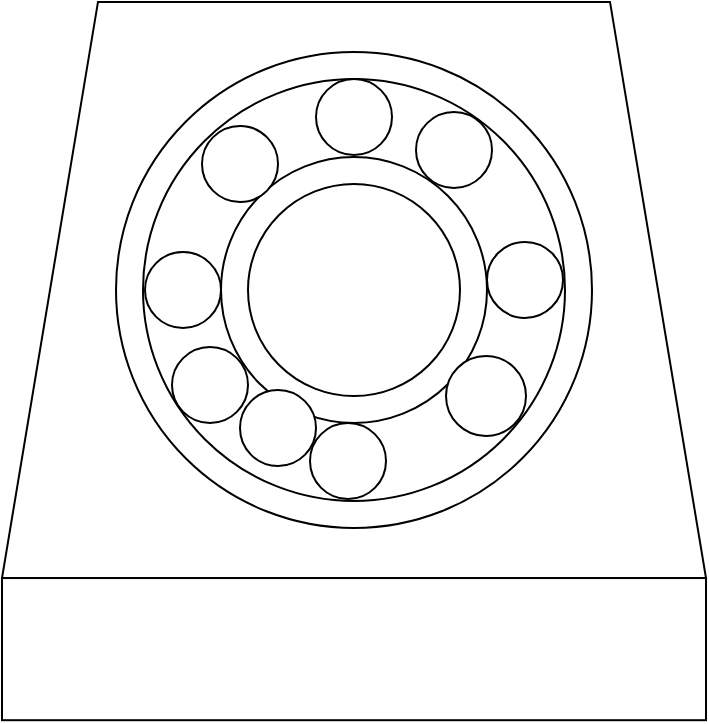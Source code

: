 <mxfile version="24.7.16">
  <diagram name="Page-1" id="CcpdX8indJMK2PnssGdx">
    <mxGraphModel dx="542" dy="1049" grid="0" gridSize="10" guides="1" tooltips="1" connect="1" arrows="1" fold="1" page="0" pageScale="1" pageWidth="850" pageHeight="1100" math="0" shadow="0">
      <root>
        <mxCell id="0" />
        <mxCell id="1" parent="0" />
        <mxCell id="W1gAEj8_giJVmPvFQim6-11" style="edgeStyle=none;curved=1;rounded=0;orthogonalLoop=1;jettySize=auto;html=1;fontSize=12;startSize=8;endSize=8;" edge="1" parent="1" source="W1gAEj8_giJVmPvFQim6-1" target="W1gAEj8_giJVmPvFQim6-1">
          <mxGeometry relative="1" as="geometry" />
        </mxCell>
        <mxCell id="W1gAEj8_giJVmPvFQim6-15" value="" style="shape=trapezoid;perimeter=trapezoidPerimeter;whiteSpace=wrap;html=1;fixedSize=1;size=48;" vertex="1" parent="1">
          <mxGeometry x="75" y="-31.035" width="352" height="288.07" as="geometry" />
        </mxCell>
        <mxCell id="W1gAEj8_giJVmPvFQim6-17" value="" style="rounded=0;whiteSpace=wrap;html=1;" vertex="1" parent="1">
          <mxGeometry x="75" y="257.03" width="352" height="71.07" as="geometry" />
        </mxCell>
        <mxCell id="W1gAEj8_giJVmPvFQim6-1" value="" style="ellipse;whiteSpace=wrap;html=1;aspect=fixed;" vertex="1" parent="1">
          <mxGeometry x="132" y="-6" width="238" height="238" as="geometry" />
        </mxCell>
        <mxCell id="W1gAEj8_giJVmPvFQim6-18" value="" style="ellipse;whiteSpace=wrap;html=1;aspect=fixed;" vertex="1" parent="1">
          <mxGeometry x="145.5" y="7.5" width="211" height="211" as="geometry" />
        </mxCell>
        <mxCell id="W1gAEj8_giJVmPvFQim6-19" value="" style="ellipse;whiteSpace=wrap;html=1;aspect=fixed;" vertex="1" parent="1">
          <mxGeometry x="184.5" y="46.5" width="133" height="133" as="geometry" />
        </mxCell>
        <mxCell id="W1gAEj8_giJVmPvFQim6-2" value="" style="ellipse;whiteSpace=wrap;html=1;aspect=fixed;" vertex="1" parent="1">
          <mxGeometry x="198" y="60" width="106" height="106" as="geometry" />
        </mxCell>
        <mxCell id="W1gAEj8_giJVmPvFQim6-3" value="" style="ellipse;whiteSpace=wrap;html=1;aspect=fixed;" vertex="1" parent="1">
          <mxGeometry x="297" y="146" width="40" height="40" as="geometry" />
        </mxCell>
        <mxCell id="W1gAEj8_giJVmPvFQim6-4" value="" style="ellipse;whiteSpace=wrap;html=1;aspect=fixed;" vertex="1" parent="1">
          <mxGeometry x="317.5" y="88.96" width="38" height="38" as="geometry" />
        </mxCell>
        <mxCell id="W1gAEj8_giJVmPvFQim6-5" value="" style="ellipse;whiteSpace=wrap;html=1;aspect=fixed;" vertex="1" parent="1">
          <mxGeometry x="282" y="24" width="38" height="38" as="geometry" />
        </mxCell>
        <mxCell id="W1gAEj8_giJVmPvFQim6-6" value="" style="ellipse;whiteSpace=wrap;html=1;aspect=fixed;" vertex="1" parent="1">
          <mxGeometry x="232" y="7.5" width="38" height="38" as="geometry" />
        </mxCell>
        <mxCell id="W1gAEj8_giJVmPvFQim6-7" value="" style="ellipse;whiteSpace=wrap;html=1;aspect=fixed;" vertex="1" parent="1">
          <mxGeometry x="194" y="163" width="38" height="38" as="geometry" />
        </mxCell>
        <mxCell id="W1gAEj8_giJVmPvFQim6-8" value="" style="ellipse;whiteSpace=wrap;html=1;aspect=fixed;" vertex="1" parent="1">
          <mxGeometry x="146.5" y="94" width="38" height="38" as="geometry" />
        </mxCell>
        <mxCell id="W1gAEj8_giJVmPvFQim6-9" value="" style="ellipse;whiteSpace=wrap;html=1;aspect=fixed;" vertex="1" parent="1">
          <mxGeometry x="229" y="179.5" width="38" height="38" as="geometry" />
        </mxCell>
        <mxCell id="W1gAEj8_giJVmPvFQim6-10" value="" style="ellipse;whiteSpace=wrap;html=1;aspect=fixed;" vertex="1" parent="1">
          <mxGeometry x="175" y="31" width="38" height="38" as="geometry" />
        </mxCell>
        <mxCell id="W1gAEj8_giJVmPvFQim6-20" value="" style="ellipse;whiteSpace=wrap;html=1;aspect=fixed;" vertex="1" parent="1">
          <mxGeometry x="160" y="141.5" width="38" height="38" as="geometry" />
        </mxCell>
      </root>
    </mxGraphModel>
  </diagram>
</mxfile>
